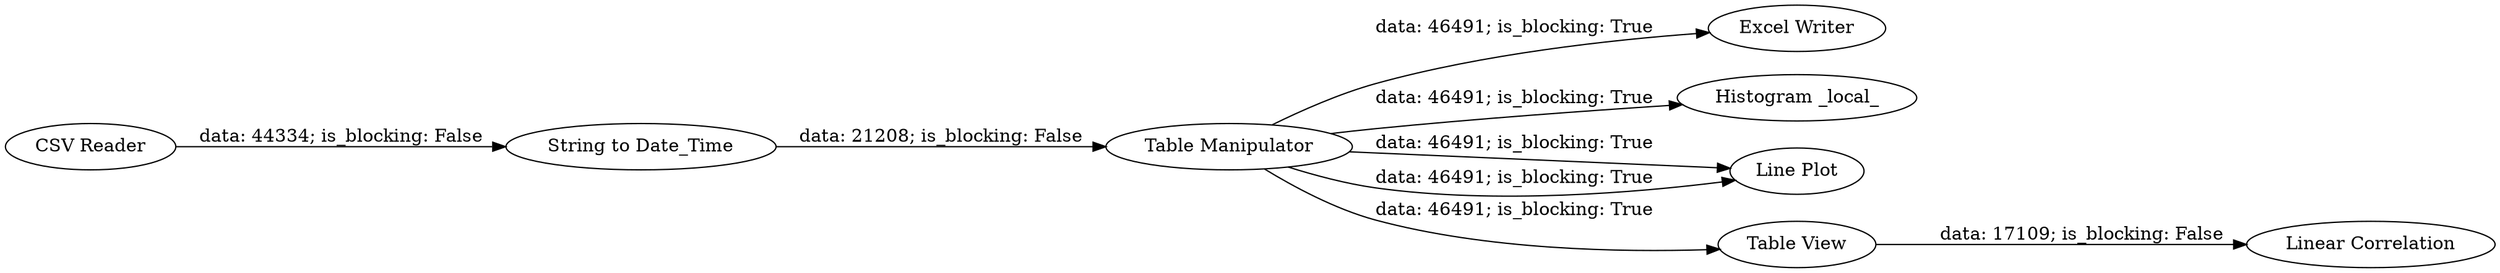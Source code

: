 digraph {
	"-7191286637666496609_8" [label="Excel Writer"]
	"-7191286637666496609_9" [label="Linear Correlation"]
	"-7191286637666496609_10" [label="Histogram _local_"]
	"-7191286637666496609_4" [label="String to Date_Time"]
	"-7191286637666496609_6" [label="Line Plot"]
	"-7191286637666496609_3" [label="Table Manipulator"]
	"-7191286637666496609_7" [label="Table View"]
	"-7191286637666496609_1" [label="CSV Reader"]
	"-7191286637666496609_1" -> "-7191286637666496609_4" [label="data: 44334; is_blocking: False"]
	"-7191286637666496609_4" -> "-7191286637666496609_3" [label="data: 21208; is_blocking: False"]
	"-7191286637666496609_7" -> "-7191286637666496609_9" [label="data: 17109; is_blocking: False"]
	"-7191286637666496609_3" -> "-7191286637666496609_6" [label="data: 46491; is_blocking: True"]
	"-7191286637666496609_3" -> "-7191286637666496609_7" [label="data: 46491; is_blocking: True"]
	"-7191286637666496609_3" -> "-7191286637666496609_6" [label="data: 46491; is_blocking: True"]
	"-7191286637666496609_3" -> "-7191286637666496609_8" [label="data: 46491; is_blocking: True"]
	"-7191286637666496609_3" -> "-7191286637666496609_10" [label="data: 46491; is_blocking: True"]
	rankdir=LR
}
